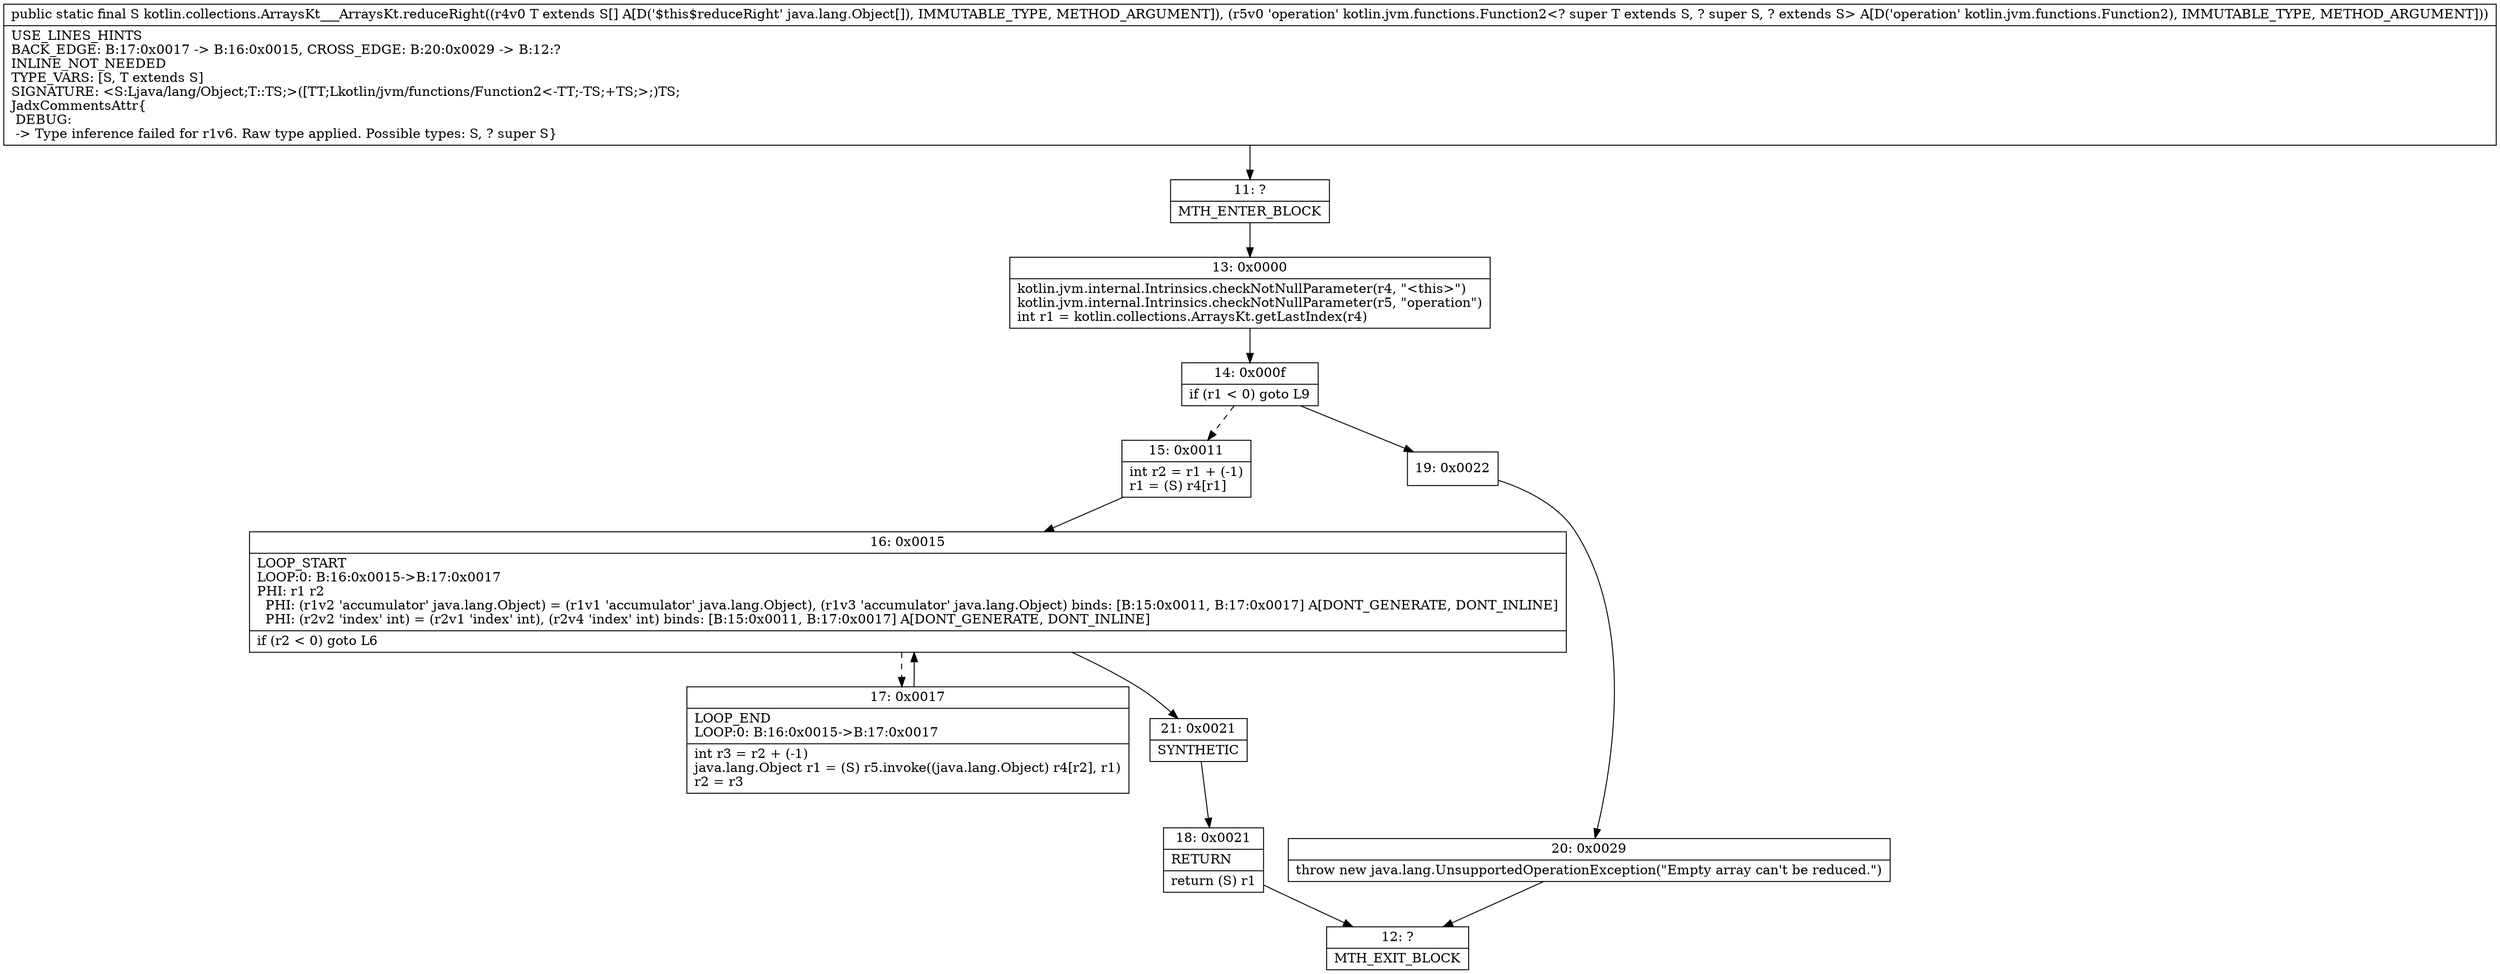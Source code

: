digraph "CFG forkotlin.collections.ArraysKt___ArraysKt.reduceRight([Ljava\/lang\/Object;Lkotlin\/jvm\/functions\/Function2;)Ljava\/lang\/Object;" {
Node_11 [shape=record,label="{11\:\ ?|MTH_ENTER_BLOCK\l}"];
Node_13 [shape=record,label="{13\:\ 0x0000|kotlin.jvm.internal.Intrinsics.checkNotNullParameter(r4, \"\<this\>\")\lkotlin.jvm.internal.Intrinsics.checkNotNullParameter(r5, \"operation\")\lint r1 = kotlin.collections.ArraysKt.getLastIndex(r4)\l}"];
Node_14 [shape=record,label="{14\:\ 0x000f|if (r1 \< 0) goto L9\l}"];
Node_15 [shape=record,label="{15\:\ 0x0011|int r2 = r1 + (\-1)\lr1 = (S) r4[r1]\l}"];
Node_16 [shape=record,label="{16\:\ 0x0015|LOOP_START\lLOOP:0: B:16:0x0015\-\>B:17:0x0017\lPHI: r1 r2 \l  PHI: (r1v2 'accumulator' java.lang.Object) = (r1v1 'accumulator' java.lang.Object), (r1v3 'accumulator' java.lang.Object) binds: [B:15:0x0011, B:17:0x0017] A[DONT_GENERATE, DONT_INLINE]\l  PHI: (r2v2 'index' int) = (r2v1 'index' int), (r2v4 'index' int) binds: [B:15:0x0011, B:17:0x0017] A[DONT_GENERATE, DONT_INLINE]\l|if (r2 \< 0) goto L6\l}"];
Node_17 [shape=record,label="{17\:\ 0x0017|LOOP_END\lLOOP:0: B:16:0x0015\-\>B:17:0x0017\l|int r3 = r2 + (\-1)\ljava.lang.Object r1 = (S) r5.invoke((java.lang.Object) r4[r2], r1)\lr2 = r3\l}"];
Node_21 [shape=record,label="{21\:\ 0x0021|SYNTHETIC\l}"];
Node_18 [shape=record,label="{18\:\ 0x0021|RETURN\l|return (S) r1\l}"];
Node_12 [shape=record,label="{12\:\ ?|MTH_EXIT_BLOCK\l}"];
Node_19 [shape=record,label="{19\:\ 0x0022}"];
Node_20 [shape=record,label="{20\:\ 0x0029|throw new java.lang.UnsupportedOperationException(\"Empty array can't be reduced.\")\l}"];
MethodNode[shape=record,label="{public static final S kotlin.collections.ArraysKt___ArraysKt.reduceRight((r4v0 T extends S[] A[D('$this$reduceRight' java.lang.Object[]), IMMUTABLE_TYPE, METHOD_ARGUMENT]), (r5v0 'operation' kotlin.jvm.functions.Function2\<? super T extends S, ? super S, ? extends S\> A[D('operation' kotlin.jvm.functions.Function2), IMMUTABLE_TYPE, METHOD_ARGUMENT]))  | USE_LINES_HINTS\lBACK_EDGE: B:17:0x0017 \-\> B:16:0x0015, CROSS_EDGE: B:20:0x0029 \-\> B:12:?\lINLINE_NOT_NEEDED\lTYPE_VARS: [S, T extends S]\lSIGNATURE: \<S:Ljava\/lang\/Object;T::TS;\>([TT;Lkotlin\/jvm\/functions\/Function2\<\-TT;\-TS;+TS;\>;)TS;\lJadxCommentsAttr\{\l DEBUG: \l \-\> Type inference failed for r1v6. Raw type applied. Possible types: S, ? super S\}\l}"];
MethodNode -> Node_11;Node_11 -> Node_13;
Node_13 -> Node_14;
Node_14 -> Node_15[style=dashed];
Node_14 -> Node_19;
Node_15 -> Node_16;
Node_16 -> Node_17[style=dashed];
Node_16 -> Node_21;
Node_17 -> Node_16;
Node_21 -> Node_18;
Node_18 -> Node_12;
Node_19 -> Node_20;
Node_20 -> Node_12;
}

